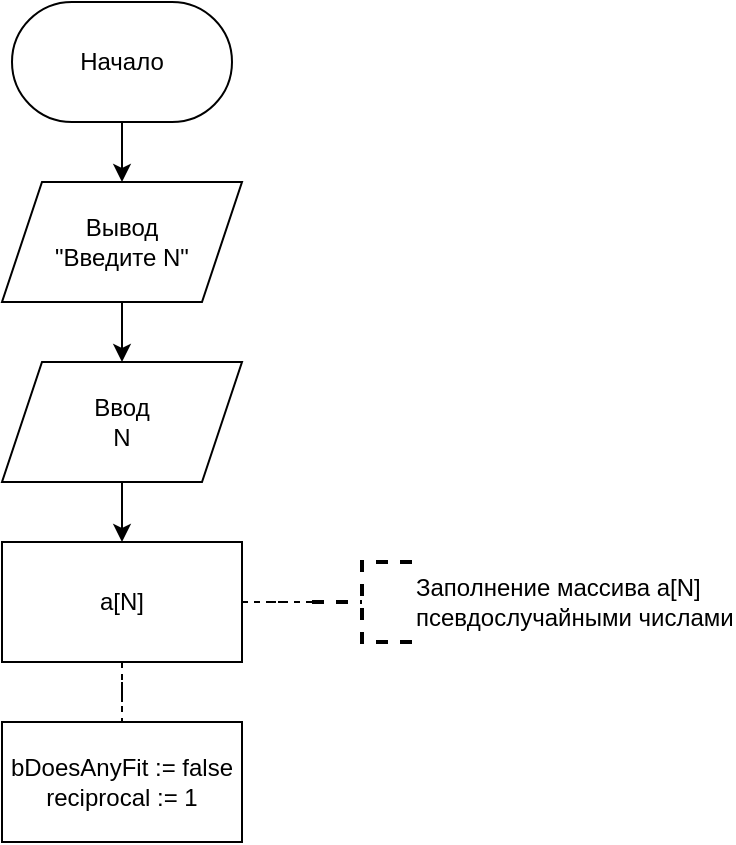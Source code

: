 <mxfile version="14.0.1" type="github">
  <diagram id="bkQqEIbe-VhgmHZrJ1t0" name="Page-1">
    <mxGraphModel dx="1192" dy="843" grid="1" gridSize="10" guides="1" tooltips="1" connect="1" arrows="1" fold="1" page="1" pageScale="1" pageWidth="827" pageHeight="1169" math="0" shadow="0">
      <root>
        <mxCell id="0" />
        <mxCell id="1" parent="0" />
        <mxCell id="5rwyCiuya1J5BVVS9E9V-3" value="" style="edgeStyle=orthogonalEdgeStyle;rounded=0;orthogonalLoop=1;jettySize=auto;html=1;" parent="1" source="5rwyCiuya1J5BVVS9E9V-1" target="5rwyCiuya1J5BVVS9E9V-2" edge="1">
          <mxGeometry relative="1" as="geometry" />
        </mxCell>
        <mxCell id="5rwyCiuya1J5BVVS9E9V-1" value="&lt;div&gt;Начало&lt;/div&gt;" style="rounded=1;whiteSpace=wrap;html=1;arcSize=50;" parent="1" vertex="1">
          <mxGeometry x="340" width="110" height="60" as="geometry" />
        </mxCell>
        <mxCell id="5rwyCiuya1J5BVVS9E9V-5" value="" style="edgeStyle=orthogonalEdgeStyle;rounded=0;orthogonalLoop=1;jettySize=auto;html=1;" parent="1" source="5rwyCiuya1J5BVVS9E9V-2" target="5rwyCiuya1J5BVVS9E9V-4" edge="1">
          <mxGeometry relative="1" as="geometry" />
        </mxCell>
        <mxCell id="5rwyCiuya1J5BVVS9E9V-2" value="&lt;div&gt;Вывод&lt;/div&gt;&lt;div&gt;&quot;Введите N&quot;&lt;br&gt;&lt;/div&gt;" style="shape=parallelogram;perimeter=parallelogramPerimeter;whiteSpace=wrap;html=1;fixedSize=1;rounded=1;arcSize=0;" parent="1" vertex="1">
          <mxGeometry x="335" y="90" width="120" height="60" as="geometry" />
        </mxCell>
        <mxCell id="5rwyCiuya1J5BVVS9E9V-8" value="" style="edgeStyle=orthogonalEdgeStyle;rounded=0;orthogonalLoop=1;jettySize=auto;html=1;" parent="1" source="5rwyCiuya1J5BVVS9E9V-4" target="5rwyCiuya1J5BVVS9E9V-7" edge="1">
          <mxGeometry relative="1" as="geometry" />
        </mxCell>
        <mxCell id="5rwyCiuya1J5BVVS9E9V-4" value="&lt;div&gt;Ввод&lt;/div&gt;&lt;div&gt;N&lt;br&gt;&lt;/div&gt;" style="shape=parallelogram;perimeter=parallelogramPerimeter;whiteSpace=wrap;html=1;fixedSize=1;rounded=1;arcSize=0;" parent="1" vertex="1">
          <mxGeometry x="335" y="180" width="120" height="60" as="geometry" />
        </mxCell>
        <mxCell id="5rwyCiuya1J5BVVS9E9V-6" style="edgeStyle=orthogonalEdgeStyle;rounded=0;orthogonalLoop=1;jettySize=auto;html=1;exitX=0.5;exitY=1;exitDx=0;exitDy=0;" parent="1" source="5rwyCiuya1J5BVVS9E9V-4" target="5rwyCiuya1J5BVVS9E9V-4" edge="1">
          <mxGeometry relative="1" as="geometry" />
        </mxCell>
        <mxCell id="5rwyCiuya1J5BVVS9E9V-18" value="" style="edgeStyle=orthogonalEdgeStyle;rounded=0;orthogonalLoop=1;jettySize=auto;html=1;dashed=1;endArrow=none;endFill=0;strokeColor=#000000;" parent="1" source="5rwyCiuya1J5BVVS9E9V-7" target="5rwyCiuya1J5BVVS9E9V-17" edge="1">
          <mxGeometry relative="1" as="geometry" />
        </mxCell>
        <mxCell id="5rwyCiuya1J5BVVS9E9V-7" value="a[N]" style="whiteSpace=wrap;html=1;rounded=1;arcSize=0;" parent="1" vertex="1">
          <mxGeometry x="335" y="270" width="120" height="60" as="geometry" />
        </mxCell>
        <mxCell id="5rwyCiuya1J5BVVS9E9V-17" value="&lt;div&gt;bDoesAnyFit := false&lt;/div&gt;&lt;div&gt;reciprocal := 1&lt;br&gt;&lt;/div&gt;" style="whiteSpace=wrap;html=1;rounded=1;arcSize=0;" parent="1" vertex="1">
          <mxGeometry x="335" y="360" width="120" height="60" as="geometry" />
        </mxCell>
        <mxCell id="Fq7ygxc2qLZX_tcr9OD_-4" style="edgeStyle=orthogonalEdgeStyle;rounded=0;orthogonalLoop=1;jettySize=auto;html=1;entryX=1;entryY=0.5;entryDx=0;entryDy=0;dashed=1;endArrow=none;endFill=0;strokeColor=#000000;" edge="1" parent="1" source="Fq7ygxc2qLZX_tcr9OD_-1" target="5rwyCiuya1J5BVVS9E9V-7">
          <mxGeometry relative="1" as="geometry" />
        </mxCell>
        <mxCell id="Fq7ygxc2qLZX_tcr9OD_-1" value="&lt;div&gt;Заполнение массива a[N]&lt;/div&gt;&lt;div&gt;псевдослучайными числами&lt;/div&gt;" style="strokeWidth=2;html=1;shape=mxgraph.flowchart.annotation_2;align=left;labelPosition=right;pointerEvents=1;dashed=1;" vertex="1" parent="1">
          <mxGeometry x="490" y="280" width="50" height="40" as="geometry" />
        </mxCell>
        <mxCell id="Fq7ygxc2qLZX_tcr9OD_-3" value="" style="edgeStyle=orthogonalEdgeStyle;orthogonalLoop=1;jettySize=auto;html=1;rounded=0;dashed=1;endArrow=none;endFill=0;" edge="1" parent="1" source="5rwyCiuya1J5BVVS9E9V-7" target="Fq7ygxc2qLZX_tcr9OD_-1">
          <mxGeometry relative="1" as="geometry">
            <mxPoint x="455" y="300" as="sourcePoint" />
            <mxPoint x="535" y="300" as="targetPoint" />
          </mxGeometry>
        </mxCell>
      </root>
    </mxGraphModel>
  </diagram>
</mxfile>
